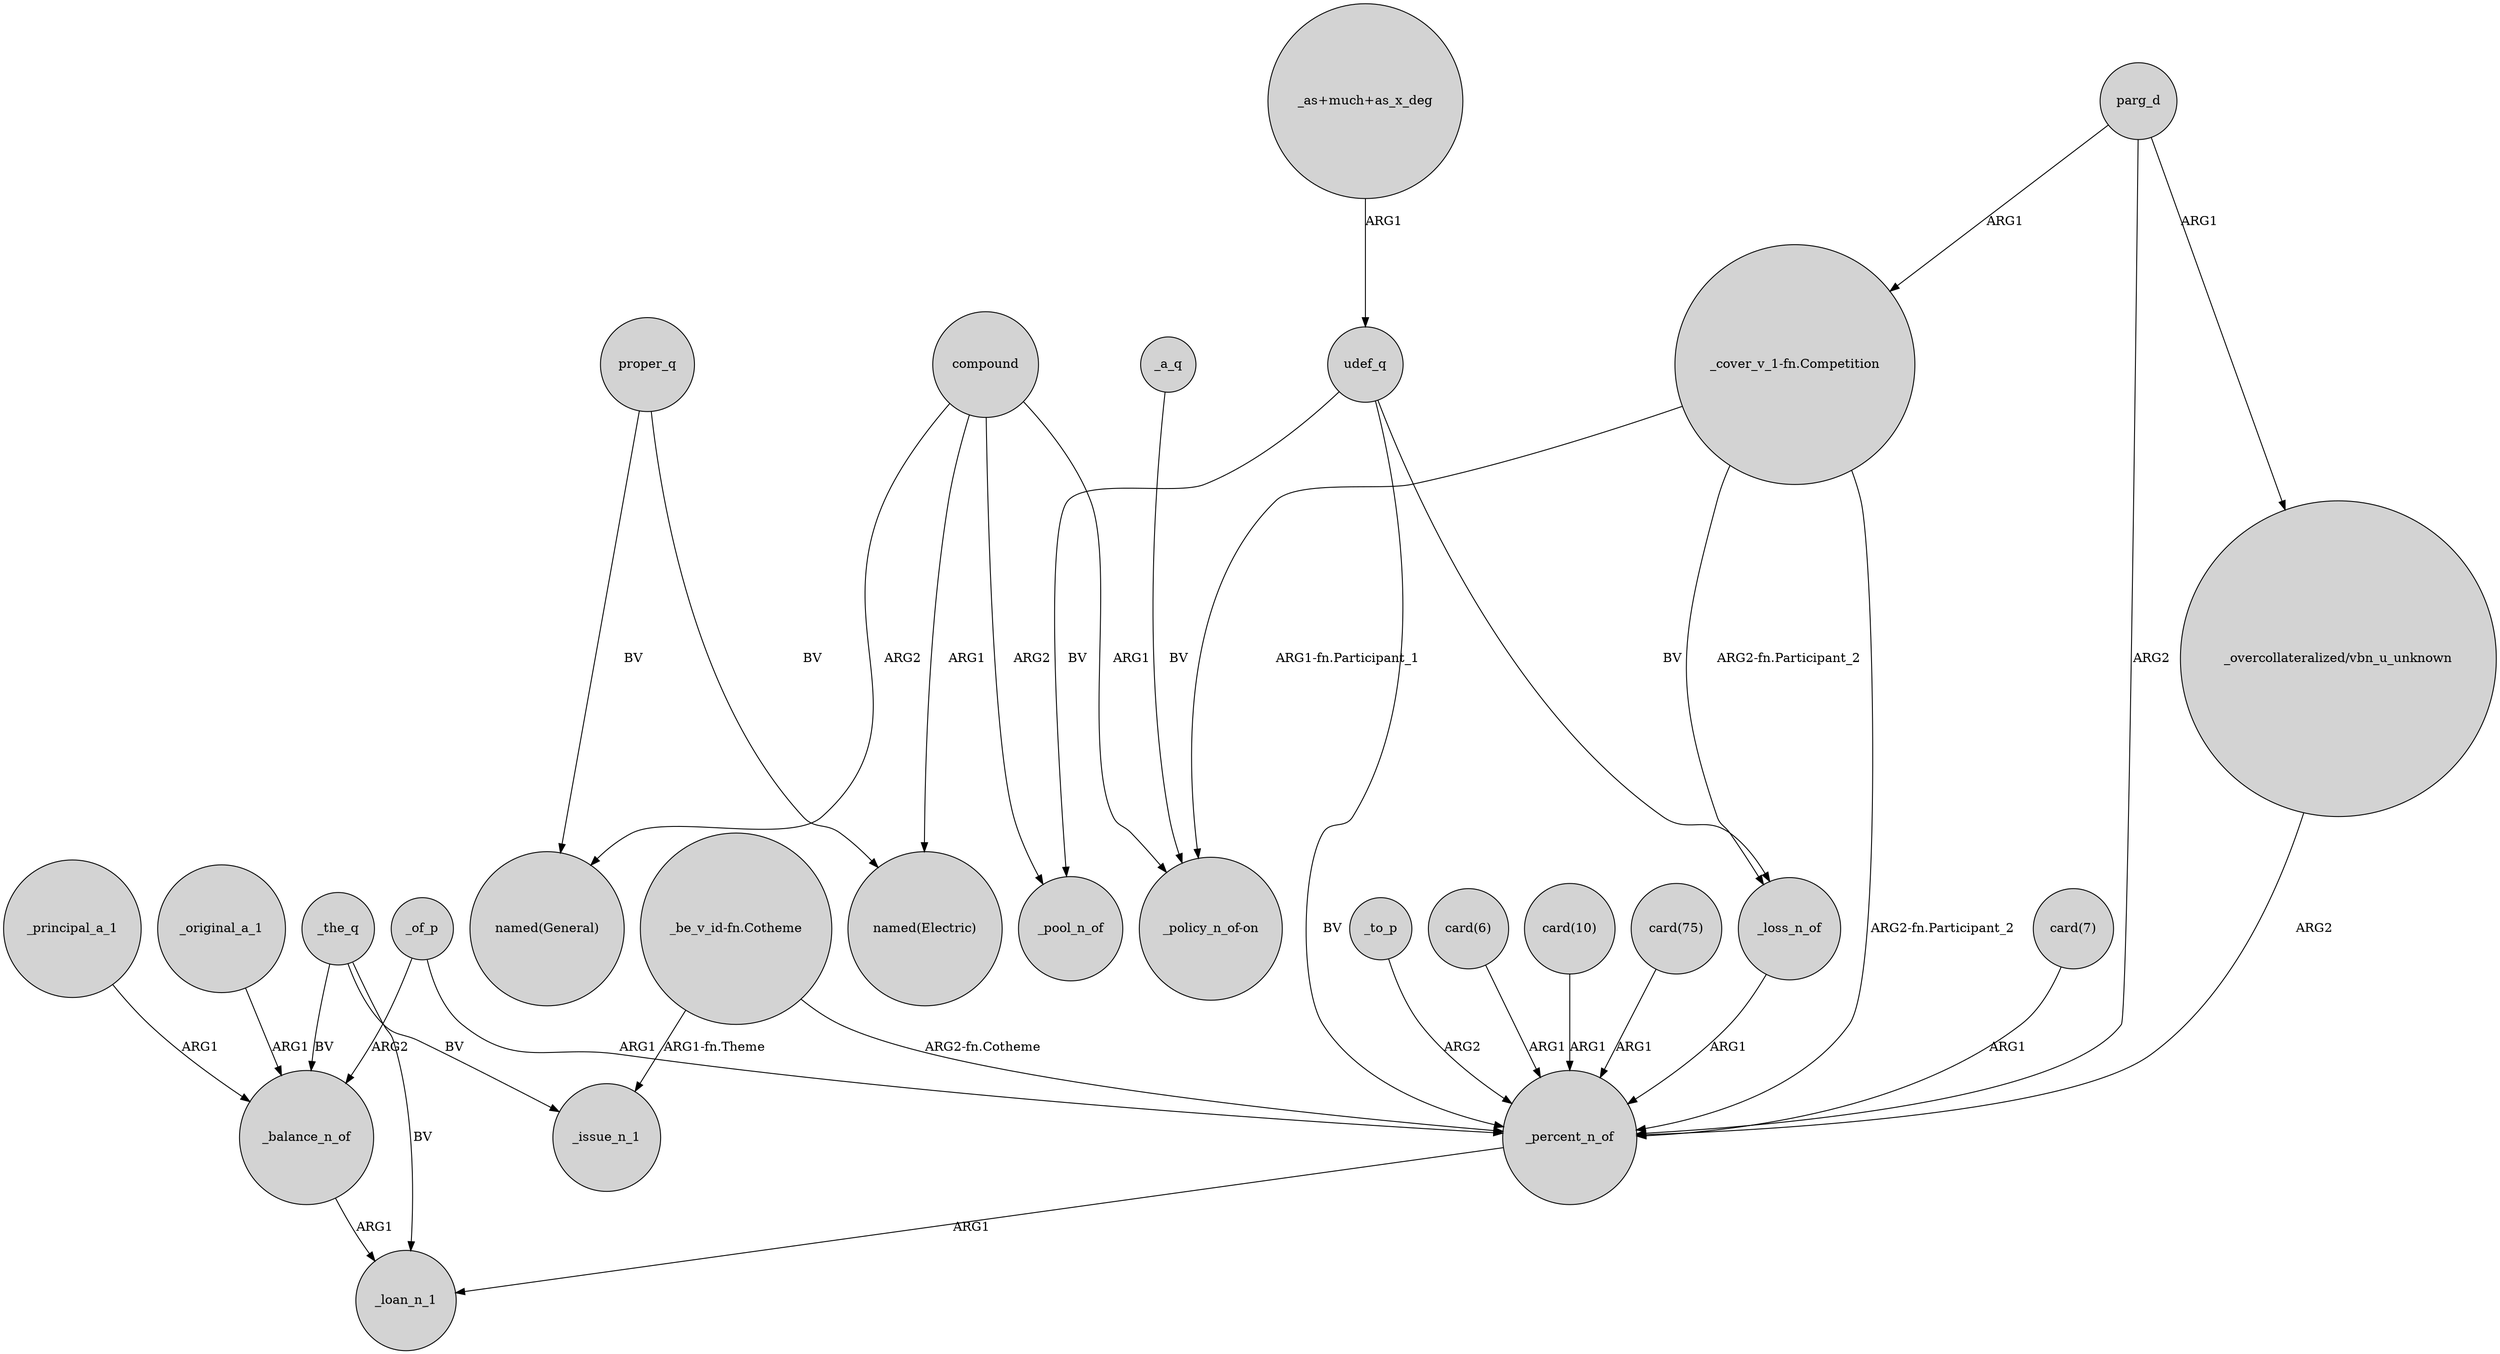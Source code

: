digraph {
	node [shape=circle style=filled]
	"_cover_v_1-fn.Competition" -> _loss_n_of [label="ARG2-fn.Participant_2"]
	udef_q -> _pool_n_of [label=BV]
	"card(7)" -> _percent_n_of [label=ARG1]
	compound -> _pool_n_of [label=ARG2]
	parg_d -> "_overcollateralized/vbn_u_unknown" [label=ARG1]
	parg_d -> "_cover_v_1-fn.Competition" [label=ARG1]
	_original_a_1 -> _balance_n_of [label=ARG1]
	"_cover_v_1-fn.Competition" -> "_policy_n_of-on" [label="ARG1-fn.Participant_1"]
	"_cover_v_1-fn.Competition" -> _percent_n_of [label="ARG2-fn.Participant_2"]
	_of_p -> _balance_n_of [label=ARG2]
	compound -> "named(Electric)" [label=ARG1]
	_to_p -> _percent_n_of [label=ARG2]
	"_overcollateralized/vbn_u_unknown" -> _percent_n_of [label=ARG2]
	_of_p -> _percent_n_of [label=ARG1]
	_the_q -> _loan_n_1 [label=BV]
	"_be_v_id-fn.Cotheme" -> _issue_n_1 [label="ARG1-fn.Theme"]
	compound -> "_policy_n_of-on" [label=ARG1]
	"card(6)" -> _percent_n_of [label=ARG1]
	_balance_n_of -> _loan_n_1 [label=ARG1]
	_percent_n_of -> _loan_n_1 [label=ARG1]
	udef_q -> _percent_n_of [label=BV]
	_the_q -> _balance_n_of [label=BV]
	_principal_a_1 -> _balance_n_of [label=ARG1]
	proper_q -> "named(Electric)" [label=BV]
	udef_q -> _loss_n_of [label=BV]
	"card(10)" -> _percent_n_of [label=ARG1]
	proper_q -> "named(General)" [label=BV]
	"card(75)" -> _percent_n_of [label=ARG1]
	parg_d -> _percent_n_of [label=ARG2]
	_loss_n_of -> _percent_n_of [label=ARG1]
	"_as+much+as_x_deg" -> udef_q [label=ARG1]
	_a_q -> "_policy_n_of-on" [label=BV]
	compound -> "named(General)" [label=ARG2]
	"_be_v_id-fn.Cotheme" -> _percent_n_of [label="ARG2-fn.Cotheme"]
	_the_q -> _issue_n_1 [label=BV]
}
